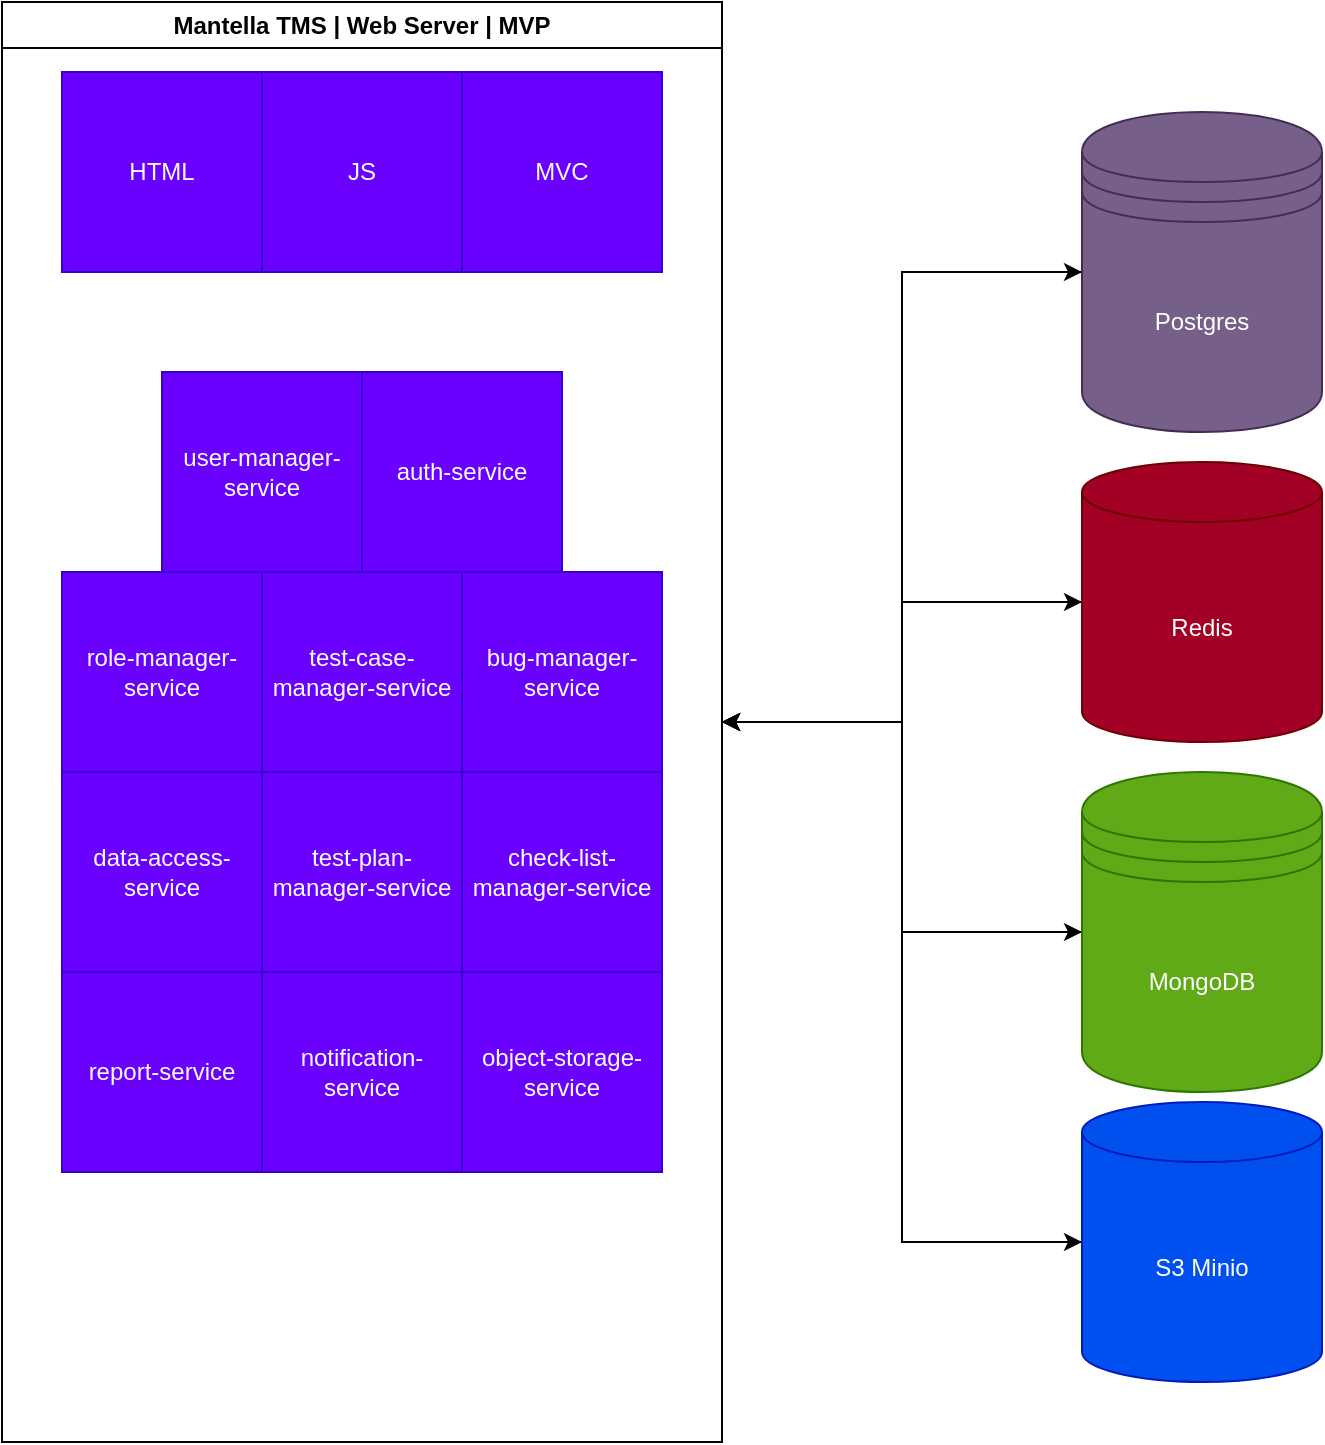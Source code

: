 <mxfile version="23.0.2" type="device">
  <diagram name="Страница — 1" id="G8kJK1FbwBAKnvcRyT1u">
    <mxGraphModel dx="1728" dy="997" grid="1" gridSize="10" guides="1" tooltips="1" connect="1" arrows="1" fold="1" page="1" pageScale="1" pageWidth="827" pageHeight="1169" math="0" shadow="0">
      <root>
        <mxCell id="0" />
        <mxCell id="1" parent="0" />
        <mxCell id="tfNG1YzMFs6HMGx9lUsk-14" style="edgeStyle=orthogonalEdgeStyle;rounded=0;orthogonalLoop=1;jettySize=auto;html=1;entryX=1;entryY=0.5;entryDx=0;entryDy=0;" edge="1" parent="1" source="Y3jJCV4i1RoJLbV9mwx--15" target="Y3jJCV4i1RoJLbV9mwx--16">
          <mxGeometry relative="1" as="geometry" />
        </mxCell>
        <mxCell id="Y3jJCV4i1RoJLbV9mwx--15" value="Postgres" style="shape=datastore;whiteSpace=wrap;html=1;fillColor=#76608a;fontColor=#ffffff;strokeColor=#432D57;" parent="1" vertex="1">
          <mxGeometry x="930" y="215" width="120" height="160" as="geometry" />
        </mxCell>
        <mxCell id="tfNG1YzMFs6HMGx9lUsk-10" style="edgeStyle=orthogonalEdgeStyle;rounded=0;orthogonalLoop=1;jettySize=auto;html=1;" edge="1" parent="1" source="Y3jJCV4i1RoJLbV9mwx--16" target="Y3jJCV4i1RoJLbV9mwx--32">
          <mxGeometry relative="1" as="geometry" />
        </mxCell>
        <mxCell id="tfNG1YzMFs6HMGx9lUsk-11" style="edgeStyle=orthogonalEdgeStyle;rounded=0;orthogonalLoop=1;jettySize=auto;html=1;" edge="1" parent="1" source="Y3jJCV4i1RoJLbV9mwx--16" target="Y3jJCV4i1RoJLbV9mwx--33">
          <mxGeometry relative="1" as="geometry" />
        </mxCell>
        <mxCell id="tfNG1YzMFs6HMGx9lUsk-12" style="edgeStyle=orthogonalEdgeStyle;rounded=0;orthogonalLoop=1;jettySize=auto;html=1;" edge="1" parent="1" source="Y3jJCV4i1RoJLbV9mwx--16" target="tfNG1YzMFs6HMGx9lUsk-8">
          <mxGeometry relative="1" as="geometry" />
        </mxCell>
        <mxCell id="tfNG1YzMFs6HMGx9lUsk-13" style="edgeStyle=orthogonalEdgeStyle;rounded=0;orthogonalLoop=1;jettySize=auto;html=1;" edge="1" parent="1" source="Y3jJCV4i1RoJLbV9mwx--16" target="Y3jJCV4i1RoJLbV9mwx--15">
          <mxGeometry relative="1" as="geometry" />
        </mxCell>
        <mxCell id="Y3jJCV4i1RoJLbV9mwx--16" value="Mantella TMS | Web Server | MVP" style="swimlane;whiteSpace=wrap;html=1;" parent="1" vertex="1">
          <mxGeometry x="390" y="160" width="360" height="720" as="geometry" />
        </mxCell>
        <mxCell id="Y3jJCV4i1RoJLbV9mwx--17" value="user-manager-service" style="whiteSpace=wrap;html=1;aspect=fixed;fillColor=#6a00ff;strokeColor=#3700CC;fontColor=#ffffff;" parent="Y3jJCV4i1RoJLbV9mwx--16" vertex="1">
          <mxGeometry x="80" y="185" width="100" height="100" as="geometry" />
        </mxCell>
        <mxCell id="Y3jJCV4i1RoJLbV9mwx--20" value="auth-service" style="whiteSpace=wrap;html=1;aspect=fixed;fillColor=#6a00ff;strokeColor=#3700CC;fontColor=#ffffff;" parent="Y3jJCV4i1RoJLbV9mwx--16" vertex="1">
          <mxGeometry x="180" y="185" width="100" height="100" as="geometry" />
        </mxCell>
        <mxCell id="Y3jJCV4i1RoJLbV9mwx--21" value="role-manager-service" style="whiteSpace=wrap;html=1;aspect=fixed;fillColor=#6a00ff;strokeColor=#3700CC;fontColor=#ffffff;" parent="Y3jJCV4i1RoJLbV9mwx--16" vertex="1">
          <mxGeometry x="30" y="285" width="100" height="100" as="geometry" />
        </mxCell>
        <mxCell id="Y3jJCV4i1RoJLbV9mwx--22" value="bug-manager-service" style="whiteSpace=wrap;html=1;aspect=fixed;fillColor=#6a00ff;strokeColor=#3700CC;fontColor=#ffffff;" parent="Y3jJCV4i1RoJLbV9mwx--16" vertex="1">
          <mxGeometry x="230" y="285" width="100" height="100" as="geometry" />
        </mxCell>
        <mxCell id="Y3jJCV4i1RoJLbV9mwx--23" value="test-case-manager-service" style="whiteSpace=wrap;html=1;aspect=fixed;fillColor=#6a00ff;strokeColor=#3700CC;fontColor=#ffffff;" parent="Y3jJCV4i1RoJLbV9mwx--16" vertex="1">
          <mxGeometry x="130" y="285" width="100" height="100" as="geometry" />
        </mxCell>
        <mxCell id="Y3jJCV4i1RoJLbV9mwx--28" value="data-access-service" style="whiteSpace=wrap;html=1;aspect=fixed;fillColor=#6a00ff;strokeColor=#3700CC;fontColor=#ffffff;" parent="Y3jJCV4i1RoJLbV9mwx--16" vertex="1">
          <mxGeometry x="30" y="385" width="100" height="100" as="geometry" />
        </mxCell>
        <mxCell id="Y3jJCV4i1RoJLbV9mwx--50" value="HTML" style="whiteSpace=wrap;html=1;aspect=fixed;fillColor=#6a00ff;strokeColor=#3700CC;fontColor=#ffffff;" parent="Y3jJCV4i1RoJLbV9mwx--16" vertex="1">
          <mxGeometry x="30" y="35" width="100" height="100" as="geometry" />
        </mxCell>
        <mxCell id="Y3jJCV4i1RoJLbV9mwx--51" value="JS" style="whiteSpace=wrap;html=1;aspect=fixed;fillColor=#6a00ff;strokeColor=#3700CC;fontColor=#ffffff;" parent="Y3jJCV4i1RoJLbV9mwx--16" vertex="1">
          <mxGeometry x="130" y="35" width="100" height="100" as="geometry" />
        </mxCell>
        <mxCell id="Y3jJCV4i1RoJLbV9mwx--52" value="MVC" style="whiteSpace=wrap;html=1;aspect=fixed;fillColor=#6a00ff;strokeColor=#3700CC;fontColor=#ffffff;" parent="Y3jJCV4i1RoJLbV9mwx--16" vertex="1">
          <mxGeometry x="230" y="35" width="100" height="100" as="geometry" />
        </mxCell>
        <mxCell id="tfNG1YzMFs6HMGx9lUsk-3" value="test-plan-manager-service" style="whiteSpace=wrap;html=1;aspect=fixed;fillColor=#6a00ff;strokeColor=#3700CC;fontColor=#ffffff;" vertex="1" parent="Y3jJCV4i1RoJLbV9mwx--16">
          <mxGeometry x="130" y="385" width="100" height="100" as="geometry" />
        </mxCell>
        <mxCell id="tfNG1YzMFs6HMGx9lUsk-4" value="check-list-manager-service" style="whiteSpace=wrap;html=1;aspect=fixed;fillColor=#6a00ff;strokeColor=#3700CC;fontColor=#ffffff;" vertex="1" parent="Y3jJCV4i1RoJLbV9mwx--16">
          <mxGeometry x="230" y="385" width="100" height="100" as="geometry" />
        </mxCell>
        <mxCell id="tfNG1YzMFs6HMGx9lUsk-5" value="report-service" style="whiteSpace=wrap;html=1;aspect=fixed;fillColor=#6a00ff;strokeColor=#3700CC;fontColor=#ffffff;" vertex="1" parent="Y3jJCV4i1RoJLbV9mwx--16">
          <mxGeometry x="30" y="485" width="100" height="100" as="geometry" />
        </mxCell>
        <mxCell id="tfNG1YzMFs6HMGx9lUsk-6" value="notification-service" style="whiteSpace=wrap;html=1;aspect=fixed;fillColor=#6a00ff;strokeColor=#3700CC;fontColor=#ffffff;" vertex="1" parent="Y3jJCV4i1RoJLbV9mwx--16">
          <mxGeometry x="130" y="485" width="100" height="100" as="geometry" />
        </mxCell>
        <mxCell id="tfNG1YzMFs6HMGx9lUsk-7" value="object-storage-service" style="whiteSpace=wrap;html=1;aspect=fixed;fillColor=#6a00ff;strokeColor=#3700CC;fontColor=#ffffff;" vertex="1" parent="Y3jJCV4i1RoJLbV9mwx--16">
          <mxGeometry x="230" y="485" width="100" height="100" as="geometry" />
        </mxCell>
        <mxCell id="tfNG1YzMFs6HMGx9lUsk-15" style="edgeStyle=orthogonalEdgeStyle;rounded=0;orthogonalLoop=1;jettySize=auto;html=1;entryX=1;entryY=0.5;entryDx=0;entryDy=0;" edge="1" parent="1" source="Y3jJCV4i1RoJLbV9mwx--32" target="Y3jJCV4i1RoJLbV9mwx--16">
          <mxGeometry relative="1" as="geometry" />
        </mxCell>
        <mxCell id="Y3jJCV4i1RoJLbV9mwx--32" value="Redis" style="shape=cylinder3;whiteSpace=wrap;html=1;boundedLbl=1;backgroundOutline=1;size=15;fillColor=#a20025;fontColor=#ffffff;strokeColor=#6F0000;" parent="1" vertex="1">
          <mxGeometry x="930" y="390" width="120" height="140" as="geometry" />
        </mxCell>
        <mxCell id="tfNG1YzMFs6HMGx9lUsk-16" style="edgeStyle=orthogonalEdgeStyle;rounded=0;orthogonalLoop=1;jettySize=auto;html=1;entryX=1;entryY=0.5;entryDx=0;entryDy=0;" edge="1" parent="1" source="Y3jJCV4i1RoJLbV9mwx--33" target="Y3jJCV4i1RoJLbV9mwx--16">
          <mxGeometry relative="1" as="geometry" />
        </mxCell>
        <mxCell id="Y3jJCV4i1RoJLbV9mwx--33" value="MongoDB" style="shape=datastore;whiteSpace=wrap;html=1;fillColor=#60a917;fontColor=#ffffff;strokeColor=#2D7600;" parent="1" vertex="1">
          <mxGeometry x="930" y="545" width="120" height="160" as="geometry" />
        </mxCell>
        <mxCell id="tfNG1YzMFs6HMGx9lUsk-17" style="edgeStyle=orthogonalEdgeStyle;rounded=0;orthogonalLoop=1;jettySize=auto;html=1;entryX=1;entryY=0.5;entryDx=0;entryDy=0;" edge="1" parent="1" source="tfNG1YzMFs6HMGx9lUsk-8" target="Y3jJCV4i1RoJLbV9mwx--16">
          <mxGeometry relative="1" as="geometry" />
        </mxCell>
        <mxCell id="tfNG1YzMFs6HMGx9lUsk-8" value="S3 Minio" style="shape=cylinder3;whiteSpace=wrap;html=1;boundedLbl=1;backgroundOutline=1;size=15;fillColor=#0050ef;fontColor=#ffffff;strokeColor=#001DBC;" vertex="1" parent="1">
          <mxGeometry x="930" y="710" width="120" height="140" as="geometry" />
        </mxCell>
      </root>
    </mxGraphModel>
  </diagram>
</mxfile>
